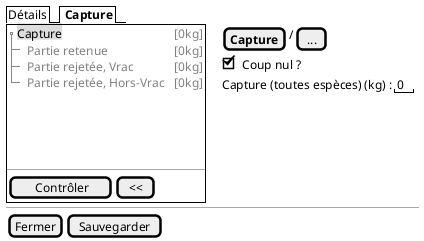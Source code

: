 @startsalt
{
  {/ Détails | <b> Capture }
  {+
    {T
         + <back:#DDD>Capture         | <color:grey>[0kg]
         ++ <color:grey>Partie retenue      | <color:grey>[0kg]
         ++ <color:grey>Partie rejetée, Vrac      | <color:grey>[0kg]
         ++ <color:grey>Partie rejetée, Hors-Vrac | <color:grey>[0kg]
    }
    .
    .
    .
    .
    --
    {
       [<&checkmark> Contrôler] | [ << ]
    }
  } | . | {

   { [<b>Capture] | / | [...]}

       {[X] Coup nul ? }
       {Capture (toutes espèces) (kg) : | " 0" }
  }

  -- | -- | --
  { [Fermer] | [Sauvegarder] }
}
@endsalt


